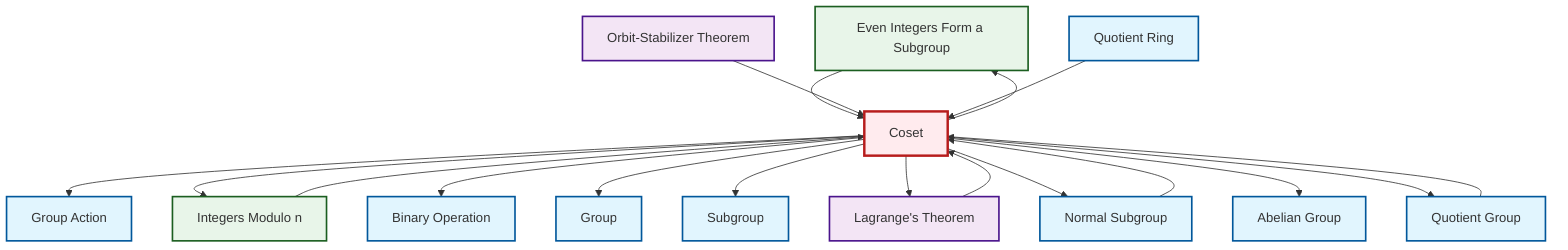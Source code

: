 graph TD
    classDef definition fill:#e1f5fe,stroke:#01579b,stroke-width:2px
    classDef theorem fill:#f3e5f5,stroke:#4a148c,stroke-width:2px
    classDef axiom fill:#fff3e0,stroke:#e65100,stroke-width:2px
    classDef example fill:#e8f5e9,stroke:#1b5e20,stroke-width:2px
    classDef current fill:#ffebee,stroke:#b71c1c,stroke-width:3px
    ex-even-integers-subgroup["Even Integers Form a Subgroup"]:::example
    def-group["Group"]:::definition
    ex-quotient-integers-mod-n["Integers Modulo n"]:::example
    def-normal-subgroup["Normal Subgroup"]:::definition
    def-quotient-ring["Quotient Ring"]:::definition
    def-quotient-group["Quotient Group"]:::definition
    def-subgroup["Subgroup"]:::definition
    def-coset["Coset"]:::definition
    def-binary-operation["Binary Operation"]:::definition
    def-group-action["Group Action"]:::definition
    thm-orbit-stabilizer["Orbit-Stabilizer Theorem"]:::theorem
    def-abelian-group["Abelian Group"]:::definition
    thm-lagrange["Lagrange's Theorem"]:::theorem
    ex-even-integers-subgroup --> def-coset
    def-coset --> def-group-action
    def-coset --> ex-quotient-integers-mod-n
    thm-orbit-stabilizer --> def-coset
    def-coset --> def-binary-operation
    def-coset --> def-group
    def-coset --> def-subgroup
    def-quotient-ring --> def-coset
    def-coset --> thm-lagrange
    def-coset --> def-normal-subgroup
    def-coset --> def-abelian-group
    ex-quotient-integers-mod-n --> def-coset
    def-normal-subgroup --> def-coset
    def-coset --> def-quotient-group
    def-coset --> ex-even-integers-subgroup
    def-quotient-group --> def-coset
    thm-lagrange --> def-coset
    class def-coset current